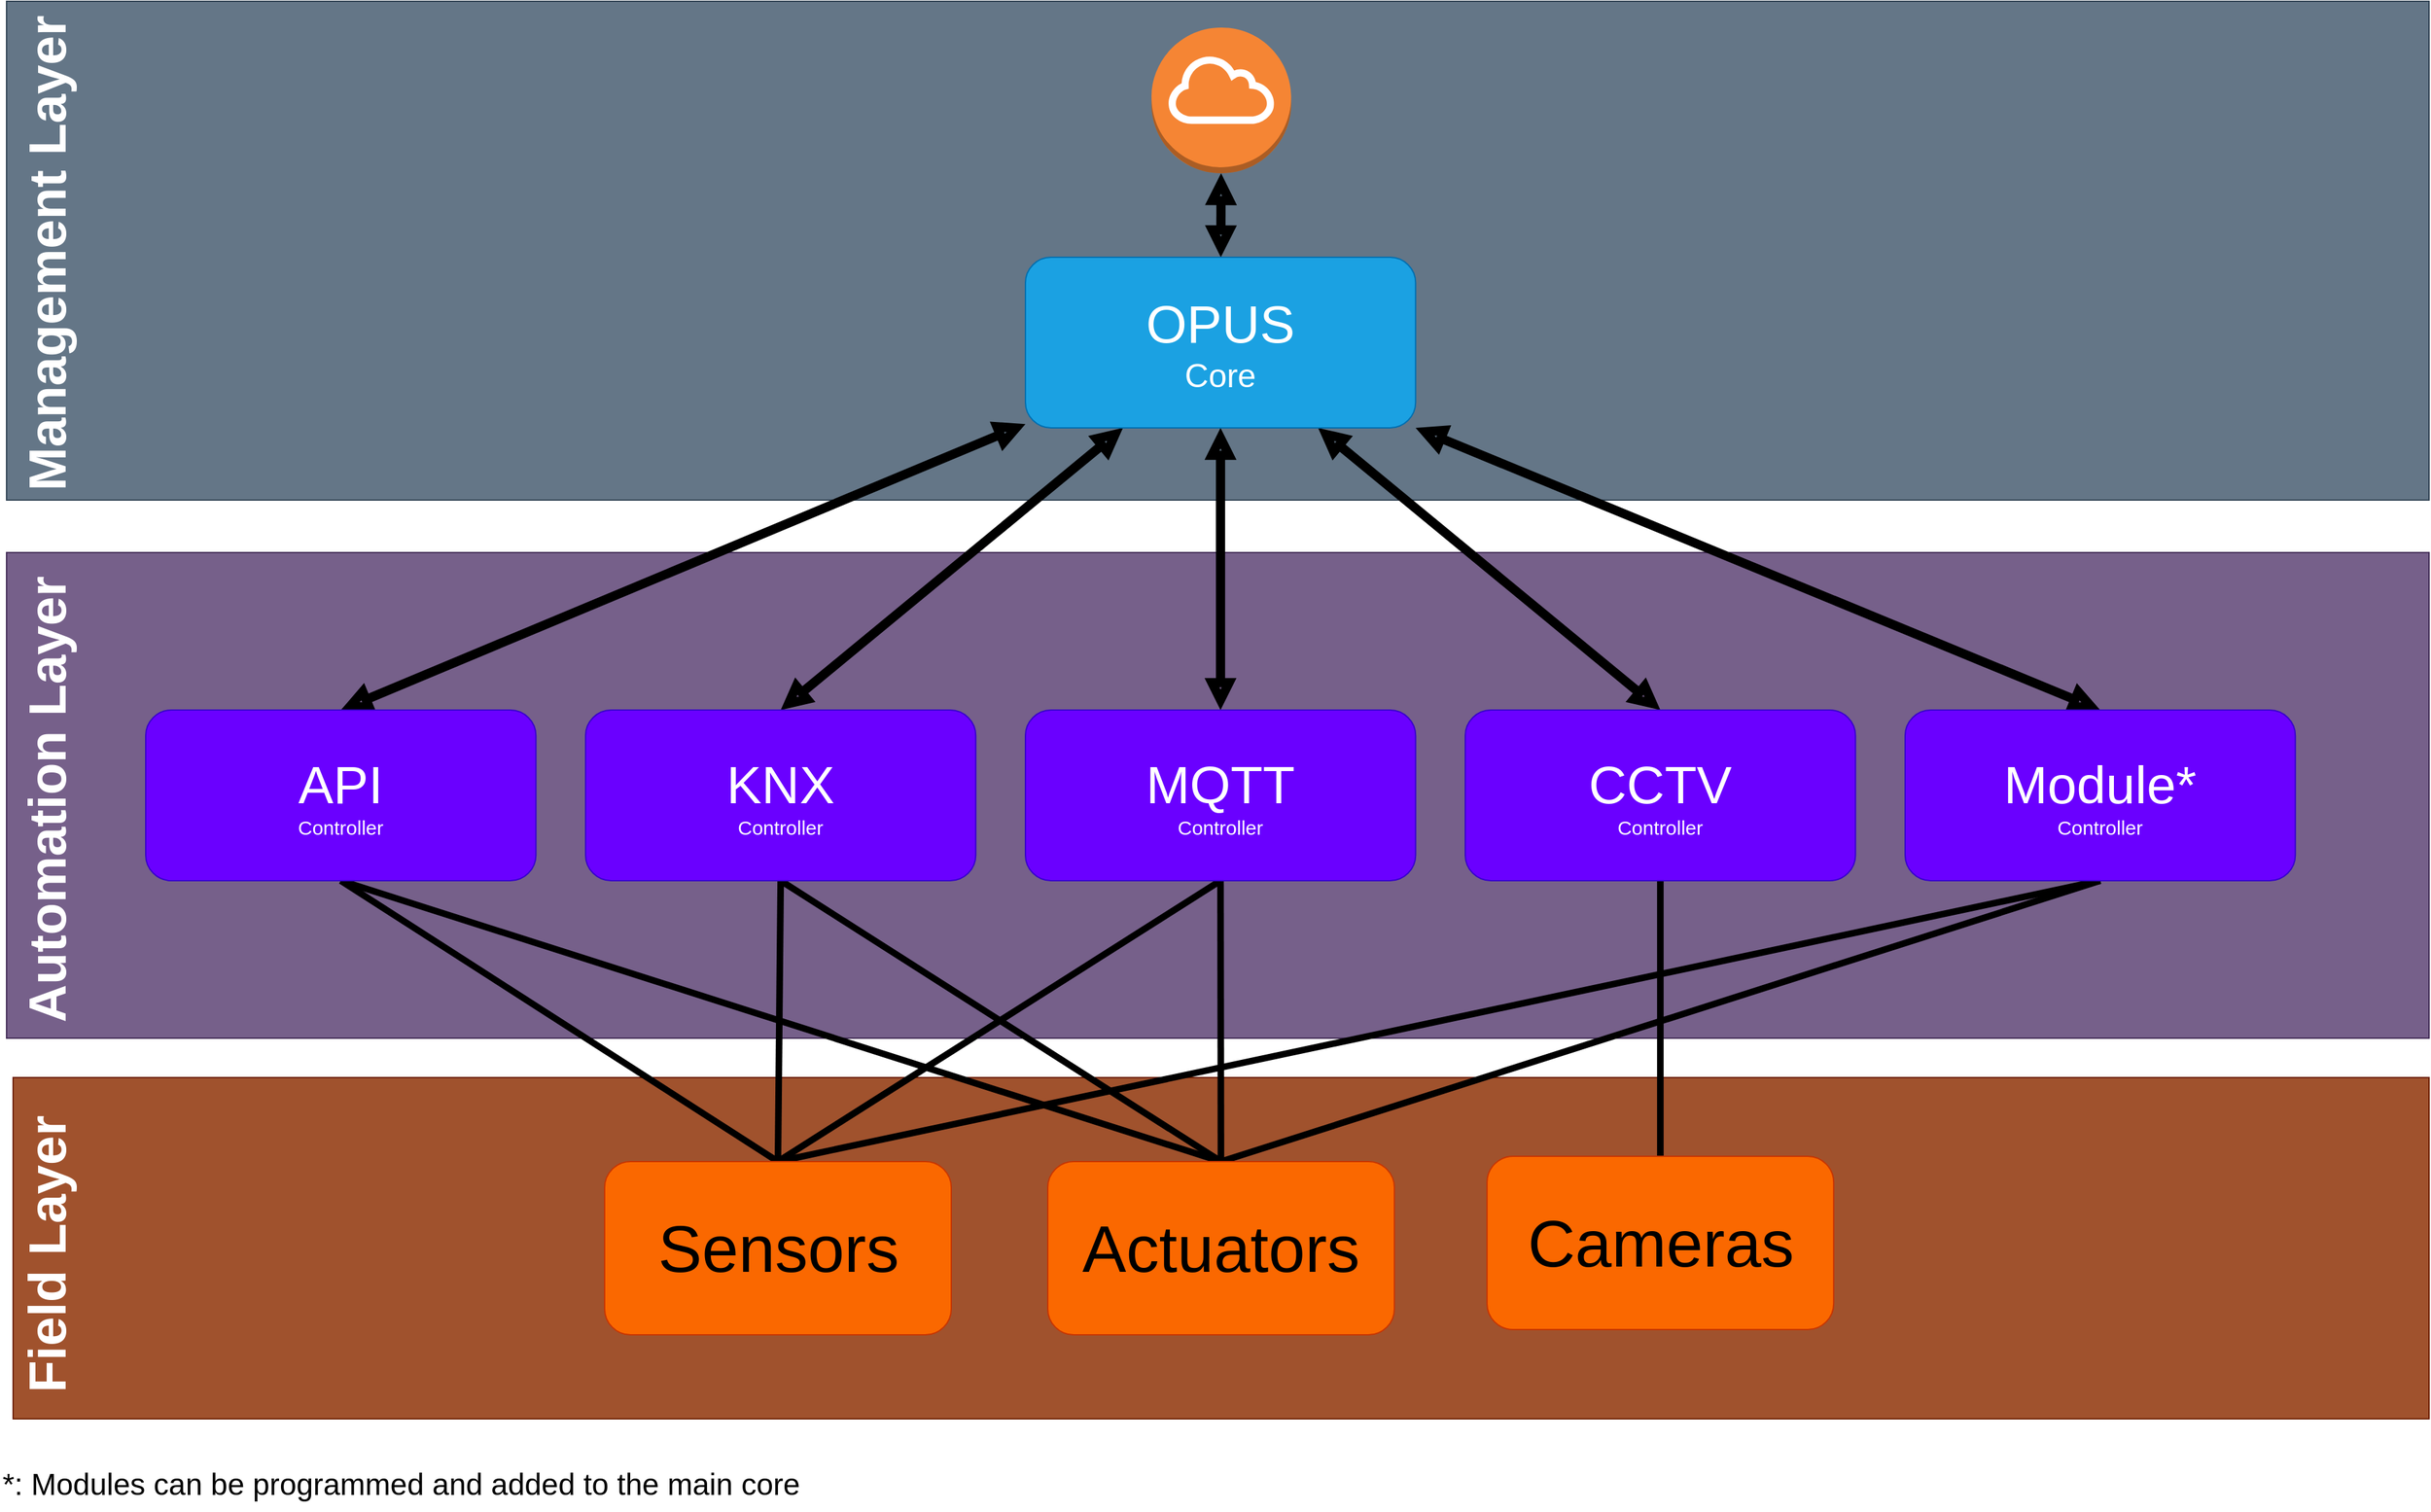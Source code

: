 <mxfile>
    <diagram id="n-MPbboIHcx5zW6Il1Nn" name="Page-1">
        <mxGraphModel dx="1873" dy="1320" grid="1" gridSize="10" guides="1" tooltips="1" connect="1" arrows="1" fold="1" page="1" pageScale="1" pageWidth="1920" pageHeight="1200" math="0" shadow="0">
            <root>
                <mxCell id="0"/>
                <mxCell id="1" parent="0"/>
                <mxCell id="3" value="" style="rounded=0;whiteSpace=wrap;html=1;fillColor=#647687;fontColor=#ffffff;strokeColor=#314354;" parent="1" vertex="1">
                    <mxGeometry x="35" y="40" width="1845" height="380" as="geometry"/>
                </mxCell>
                <mxCell id="9" value="&lt;font style=&quot;font-size: 40px;&quot;&gt;Management Layer&lt;/font&gt;" style="text;strokeColor=none;fillColor=none;html=1;fontSize=24;fontStyle=1;verticalAlign=middle;align=left;rotation=-90;fontColor=#FFFFFF;" parent="1" vertex="1">
                    <mxGeometry x="-50" y="280" width="230" height="40" as="geometry"/>
                </mxCell>
                <mxCell id="11" value="" style="rounded=0;whiteSpace=wrap;html=1;fillColor=#76608a;fontColor=#ffffff;strokeColor=#432D57;" parent="1" vertex="1">
                    <mxGeometry x="35" y="460" width="1845" height="370" as="geometry"/>
                </mxCell>
                <mxCell id="12" value="&lt;font style=&quot;font-size: 40px;&quot;&gt;Automation Layer&lt;/font&gt;" style="text;strokeColor=none;fillColor=none;html=1;fontSize=24;fontStyle=1;verticalAlign=middle;align=left;rotation=-90;fontColor=#FFFFFF;" parent="1" vertex="1">
                    <mxGeometry x="-45" y="690" width="220" height="40" as="geometry"/>
                </mxCell>
                <mxCell id="13" value="" style="rounded=0;whiteSpace=wrap;html=1;fillColor=#a0522d;fontColor=#ffffff;strokeColor=#6D1F00;" parent="1" vertex="1">
                    <mxGeometry x="40" y="860" width="1840" height="260" as="geometry"/>
                </mxCell>
                <mxCell id="14" value="&lt;font style=&quot;font-size: 40px;&quot;&gt;Field Layer&lt;/font&gt;" style="text;strokeColor=none;fillColor=none;html=1;fontSize=24;fontStyle=1;verticalAlign=middle;align=left;rotation=-90;fontColor=#FFFFFF;" parent="1" vertex="1">
                    <mxGeometry x="-5" y="1012" width="140" height="40" as="geometry"/>
                </mxCell>
                <mxCell id="85" style="edgeStyle=none;html=1;entryX=0.5;entryY=1;entryDx=0;entryDy=0;fontSize=15;strokeWidth=5;endArrow=none;endFill=0;exitX=0.5;exitY=0;exitDx=0;exitDy=0;" edge="1" parent="1" source="16" target="79">
                    <mxGeometry relative="1" as="geometry"/>
                </mxCell>
                <mxCell id="86" style="edgeStyle=none;html=1;entryX=0.5;entryY=1;entryDx=0;entryDy=0;strokeWidth=5;fontSize=15;endArrow=none;endFill=0;exitX=0.5;exitY=0;exitDx=0;exitDy=0;" edge="1" parent="1" source="16" target="78">
                    <mxGeometry relative="1" as="geometry"/>
                </mxCell>
                <mxCell id="87" style="edgeStyle=none;html=1;entryX=0.5;entryY=1;entryDx=0;entryDy=0;strokeWidth=5;fontSize=15;endArrow=none;endFill=0;exitX=0.5;exitY=0;exitDx=0;exitDy=0;" edge="1" parent="1" source="16" target="80">
                    <mxGeometry relative="1" as="geometry"/>
                </mxCell>
                <mxCell id="88" style="edgeStyle=none;html=1;entryX=0.5;entryY=1;entryDx=0;entryDy=0;strokeWidth=5;fontSize=15;endArrow=none;endFill=0;exitX=0.5;exitY=0;exitDx=0;exitDy=0;" edge="1" parent="1" source="16" target="82">
                    <mxGeometry relative="1" as="geometry"/>
                </mxCell>
                <mxCell id="16" value="&lt;font style=&quot;font-size: 50px;&quot;&gt;Sensors&lt;/font&gt;" style="rounded=1;whiteSpace=wrap;html=1;fillColor=#fa6800;strokeColor=#C73500;fontColor=#000000;" parent="1" vertex="1">
                    <mxGeometry x="490.5" y="924" width="264" height="132" as="geometry"/>
                </mxCell>
                <mxCell id="65" value="" style="outlineConnect=0;dashed=0;verticalLabelPosition=bottom;verticalAlign=top;align=center;html=1;shape=mxgraph.aws3.internet_gateway;fillColor=#F58534;gradientColor=none;strokeColor=default;strokeWidth=3;fontSize=25;" parent="1" vertex="1">
                    <mxGeometry x="907" y="60" width="106.38" height="111" as="geometry"/>
                </mxCell>
                <mxCell id="73" value="&lt;font style=&quot;font-size: 23px;&quot;&gt;*: Modules can be programmed and added to the main core&lt;/font&gt;" style="text;html=1;strokeColor=none;fillColor=default;align=left;verticalAlign=middle;whiteSpace=wrap;rounded=0;strokeWidth=4;fontSize=19;" parent="1" vertex="1">
                    <mxGeometry x="30" y="1150" width="630" height="40" as="geometry"/>
                </mxCell>
                <mxCell id="89" style="edgeStyle=none;html=1;exitX=0.5;exitY=0;exitDx=0;exitDy=0;entryX=0.5;entryY=1;entryDx=0;entryDy=0;strokeWidth=5;fontSize=15;endArrow=none;endFill=0;" edge="1" parent="1" source="74" target="79">
                    <mxGeometry relative="1" as="geometry"/>
                </mxCell>
                <mxCell id="90" style="edgeStyle=none;html=1;entryX=0.5;entryY=1;entryDx=0;entryDy=0;strokeWidth=5;fontSize=15;endArrow=none;endFill=0;exitX=0.5;exitY=0;exitDx=0;exitDy=0;" edge="1" parent="1" source="74" target="78">
                    <mxGeometry relative="1" as="geometry"/>
                </mxCell>
                <mxCell id="91" style="edgeStyle=none;html=1;entryX=0.5;entryY=1;entryDx=0;entryDy=0;strokeWidth=5;fontSize=15;endArrow=none;endFill=0;" edge="1" parent="1" source="74" target="80">
                    <mxGeometry relative="1" as="geometry"/>
                </mxCell>
                <mxCell id="92" style="edgeStyle=none;html=1;entryX=0.5;entryY=1;entryDx=0;entryDy=0;strokeWidth=5;fontSize=15;endArrow=none;endFill=0;exitX=0.5;exitY=0;exitDx=0;exitDy=0;" edge="1" parent="1" source="74" target="82">
                    <mxGeometry relative="1" as="geometry"/>
                </mxCell>
                <mxCell id="74" value="&lt;font style=&quot;font-size: 50px;&quot;&gt;Actuators&lt;/font&gt;" style="rounded=1;whiteSpace=wrap;html=1;fillColor=#fa6800;strokeColor=#C73500;fontColor=#000000;" vertex="1" parent="1">
                    <mxGeometry x="828" y="924" width="264" height="132" as="geometry"/>
                </mxCell>
                <mxCell id="93" style="edgeStyle=none;html=1;entryX=0.5;entryY=1;entryDx=0;entryDy=0;strokeWidth=5;fontSize=15;endArrow=none;endFill=0;" edge="1" parent="1" source="76" target="81">
                    <mxGeometry relative="1" as="geometry"/>
                </mxCell>
                <mxCell id="76" value="&lt;font style=&quot;font-size: 50px;&quot;&gt;Cameras&lt;/font&gt;" style="rounded=1;whiteSpace=wrap;html=1;fillColor=#fa6800;strokeColor=#C73500;fontColor=#000000;" vertex="1" parent="1">
                    <mxGeometry x="1162.57" y="920" width="264" height="132" as="geometry"/>
                </mxCell>
                <mxCell id="97" style="edgeStyle=none;html=1;entryX=0.25;entryY=1;entryDx=0;entryDy=0;strokeWidth=7;fontSize=15;startArrow=block;startFill=0;endArrow=block;endFill=0;exitX=0.5;exitY=0;exitDx=0;exitDy=0;" edge="1" parent="1" source="78" target="83">
                    <mxGeometry relative="1" as="geometry"/>
                </mxCell>
                <mxCell id="78" value="&lt;span style=&quot;font-size: 40px;&quot;&gt;KNX&lt;br&gt;&lt;/span&gt;&lt;font style=&quot;font-size: 15px;&quot;&gt;Controller&lt;/font&gt;" style="rounded=1;whiteSpace=wrap;html=1;fillColor=#6a00ff;strokeColor=#3700CC;fontColor=#ffffff;" vertex="1" parent="1">
                    <mxGeometry x="476" y="580" width="297.15" height="130" as="geometry"/>
                </mxCell>
                <mxCell id="96" style="edgeStyle=none;html=1;strokeWidth=7;fontSize=15;startArrow=block;startFill=0;endArrow=block;endFill=0;exitX=0.5;exitY=0;exitDx=0;exitDy=0;" edge="1" parent="1" source="79" target="83">
                    <mxGeometry relative="1" as="geometry"/>
                </mxCell>
                <mxCell id="79" value="&lt;span style=&quot;font-size: 40px;&quot;&gt;API&lt;br&gt;&lt;/span&gt;&lt;font style=&quot;font-size: 15px;&quot;&gt;Controller&lt;/font&gt;" style="rounded=1;whiteSpace=wrap;html=1;fillColor=#6a00ff;strokeColor=#3700CC;fontColor=#ffffff;" vertex="1" parent="1">
                    <mxGeometry x="141" y="580" width="297.15" height="130" as="geometry"/>
                </mxCell>
                <mxCell id="98" style="edgeStyle=none;html=1;strokeWidth=7;fontSize=15;startArrow=block;startFill=0;endArrow=block;endFill=0;" edge="1" parent="1" source="80" target="83">
                    <mxGeometry relative="1" as="geometry"/>
                </mxCell>
                <mxCell id="80" value="&lt;span style=&quot;font-size: 40px;&quot;&gt;MQTT&lt;br&gt;&lt;/span&gt;&lt;font style=&quot;font-size: 15px;&quot;&gt;Controller&lt;/font&gt;" style="rounded=1;whiteSpace=wrap;html=1;fillColor=#6a00ff;strokeColor=#3700CC;fontColor=#ffffff;" vertex="1" parent="1">
                    <mxGeometry x="811" y="580" width="297.15" height="130" as="geometry"/>
                </mxCell>
                <mxCell id="99" style="edgeStyle=none;html=1;entryX=0.75;entryY=1;entryDx=0;entryDy=0;strokeWidth=7;fontSize=15;startArrow=block;startFill=0;endArrow=block;endFill=0;exitX=0.5;exitY=0;exitDx=0;exitDy=0;" edge="1" parent="1" source="81" target="83">
                    <mxGeometry relative="1" as="geometry"/>
                </mxCell>
                <mxCell id="81" value="&lt;span style=&quot;font-size: 40px;&quot;&gt;CCTV&lt;br&gt;&lt;/span&gt;&lt;font style=&quot;font-size: 15px;&quot;&gt;Controller&lt;/font&gt;" style="rounded=1;whiteSpace=wrap;html=1;fillColor=#6a00ff;strokeColor=#3700CC;fontColor=#ffffff;" vertex="1" parent="1">
                    <mxGeometry x="1146" y="580" width="297.15" height="130" as="geometry"/>
                </mxCell>
                <mxCell id="100" style="edgeStyle=none;html=1;entryX=1;entryY=1;entryDx=0;entryDy=0;strokeWidth=7;fontSize=15;startArrow=block;startFill=0;endArrow=block;endFill=0;exitX=0.5;exitY=0;exitDx=0;exitDy=0;" edge="1" parent="1" source="82" target="83">
                    <mxGeometry relative="1" as="geometry"/>
                </mxCell>
                <mxCell id="82" value="&lt;span style=&quot;font-size: 40px;&quot;&gt;Module*&lt;br&gt;&lt;/span&gt;&lt;font style=&quot;font-size: 15px;&quot;&gt;Controller&lt;/font&gt;" style="rounded=1;whiteSpace=wrap;html=1;fillColor=#6a00ff;strokeColor=#3700CC;fontColor=#ffffff;" vertex="1" parent="1">
                    <mxGeometry x="1481" y="580" width="297.15" height="130" as="geometry"/>
                </mxCell>
                <mxCell id="101" style="edgeStyle=none;html=1;strokeWidth=7;fontSize=15;startArrow=block;startFill=0;endArrow=block;endFill=0;" edge="1" parent="1" source="83" target="65">
                    <mxGeometry relative="1" as="geometry"/>
                </mxCell>
                <mxCell id="83" value="&lt;span style=&quot;font-size: 40px;&quot;&gt;OPUS&lt;br&gt;&lt;/span&gt;&lt;font style=&quot;font-size: 25px;&quot;&gt;Core&lt;/font&gt;" style="rounded=1;whiteSpace=wrap;html=1;fillColor=#1ba1e2;strokeColor=#006EAF;fontColor=#ffffff;" vertex="1" parent="1">
                    <mxGeometry x="811.0" y="235" width="297.15" height="130" as="geometry"/>
                </mxCell>
            </root>
        </mxGraphModel>
    </diagram>
</mxfile>